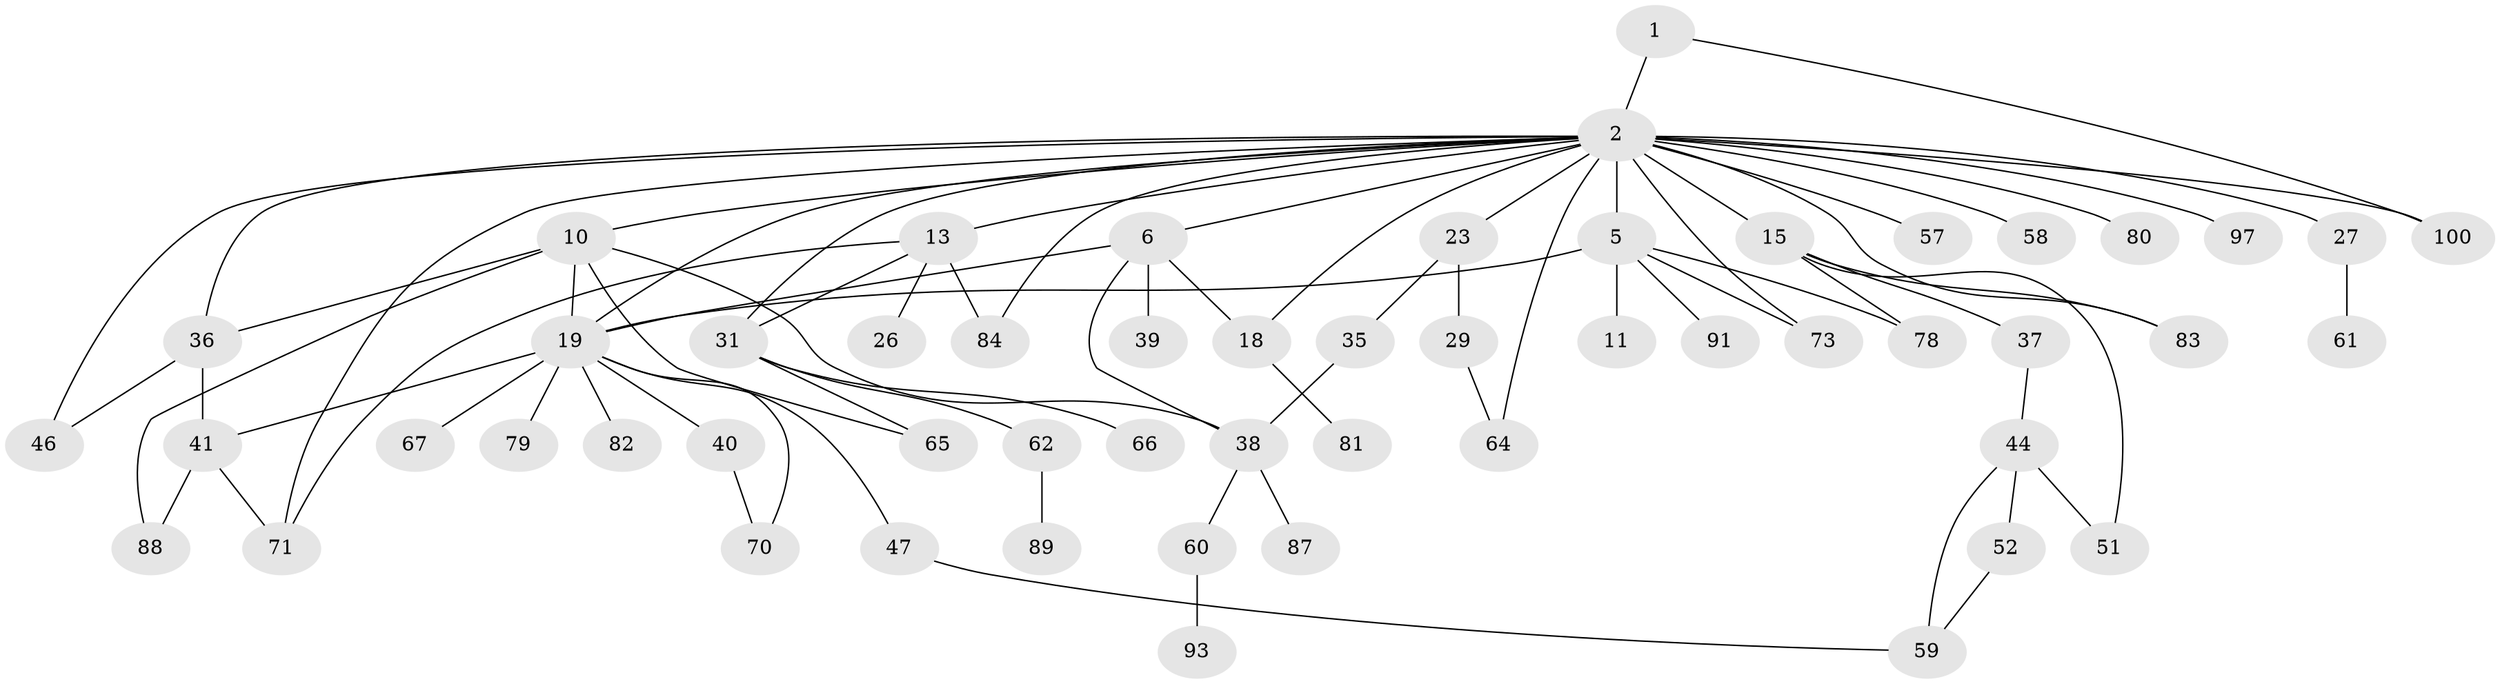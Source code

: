 // original degree distribution, {3: 0.2018348623853211, 12: 0.009174311926605505, 6: 0.027522935779816515, 8: 0.009174311926605505, 4: 0.06422018348623854, 2: 0.3394495412844037, 1: 0.26605504587155965, 5: 0.07339449541284404, 7: 0.009174311926605505}
// Generated by graph-tools (version 1.1) at 2025/13/03/09/25 04:13:20]
// undirected, 54 vertices, 77 edges
graph export_dot {
graph [start="1"]
  node [color=gray90,style=filled];
  1 [super="+25"];
  2 [super="+24+69+3+86+4+55"];
  5 [super="+45+9"];
  6 [super="+104+17"];
  10 [super="+72"];
  11 [super="+12"];
  13 [super="+28"];
  15 [super="+96+16+56"];
  18 [super="+99+20"];
  19 [super="+32+22+21"];
  23;
  26;
  27;
  29 [super="+74"];
  31;
  35;
  36;
  37 [super="+94"];
  38 [super="+77+49"];
  39;
  40 [super="+106+63"];
  41 [super="+54"];
  44 [super="+105"];
  46;
  47;
  51 [super="+85"];
  52;
  57;
  58;
  59;
  60;
  61;
  62;
  64 [super="+68"];
  65;
  66;
  67;
  70;
  71;
  73;
  78;
  79;
  80;
  81;
  82;
  83 [super="+107"];
  84;
  87;
  88 [super="+95"];
  89;
  91;
  93;
  97;
  100 [super="+103"];
  1 -- 2;
  1 -- 100;
  2 -- 5 [weight=3];
  2 -- 10;
  2 -- 15 [weight=2];
  2 -- 57;
  2 -- 97;
  2 -- 80;
  2 -- 36;
  2 -- 83 [weight=2];
  2 -- 58;
  2 -- 13 [weight=2];
  2 -- 18 [weight=2];
  2 -- 84;
  2 -- 23;
  2 -- 31;
  2 -- 64;
  2 -- 100;
  2 -- 6;
  2 -- 73;
  2 -- 46;
  2 -- 19;
  2 -- 27;
  2 -- 71;
  5 -- 19;
  5 -- 73;
  5 -- 78;
  5 -- 11;
  5 -- 91;
  6 -- 19;
  6 -- 38;
  6 -- 18;
  6 -- 39;
  10 -- 36;
  10 -- 65;
  10 -- 38;
  10 -- 88;
  10 -- 19;
  13 -- 26;
  13 -- 71;
  13 -- 84;
  13 -- 31;
  15 -- 37;
  15 -- 51;
  15 -- 78;
  15 -- 83;
  18 -- 81;
  19 -- 67;
  19 -- 40;
  19 -- 82;
  19 -- 41;
  19 -- 47;
  19 -- 79;
  19 -- 70;
  23 -- 29;
  23 -- 35;
  27 -- 61;
  29 -- 64;
  31 -- 62;
  31 -- 65;
  31 -- 66;
  35 -- 38;
  36 -- 46;
  36 -- 41;
  37 -- 44;
  38 -- 87;
  38 -- 60;
  40 -- 70;
  41 -- 71;
  41 -- 88;
  44 -- 51;
  44 -- 52;
  44 -- 59;
  47 -- 59;
  52 -- 59;
  60 -- 93;
  62 -- 89;
}
